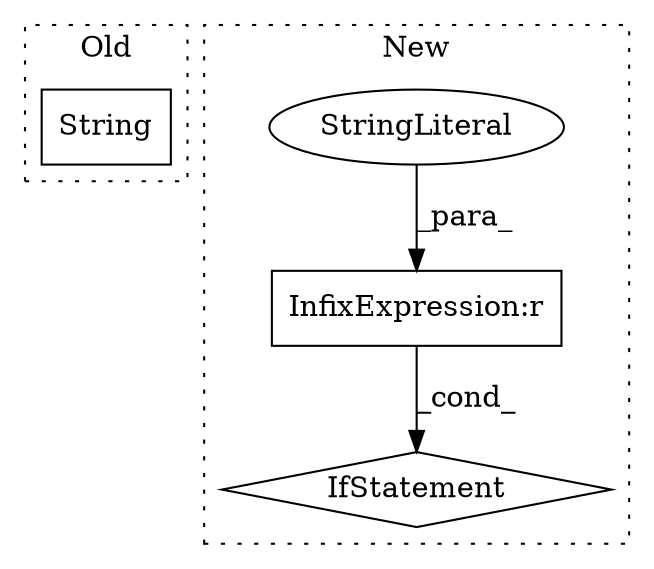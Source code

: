 digraph G {
subgraph cluster0 {
1 [label="String" a="32" s="3469,3493" l="7,1" shape="box"];
label = "Old";
style="dotted";
}
subgraph cluster1 {
2 [label="IfStatement" a="25" s="2525,2547" l="4,2" shape="diamond"];
3 [label="InfixExpression:r" a="27" s="2537" l="4" shape="box"];
4 [label="StringLiteral" a="45" s="2541" l="6" shape="ellipse"];
label = "New";
style="dotted";
}
3 -> 2 [label="_cond_"];
4 -> 3 [label="_para_"];
}